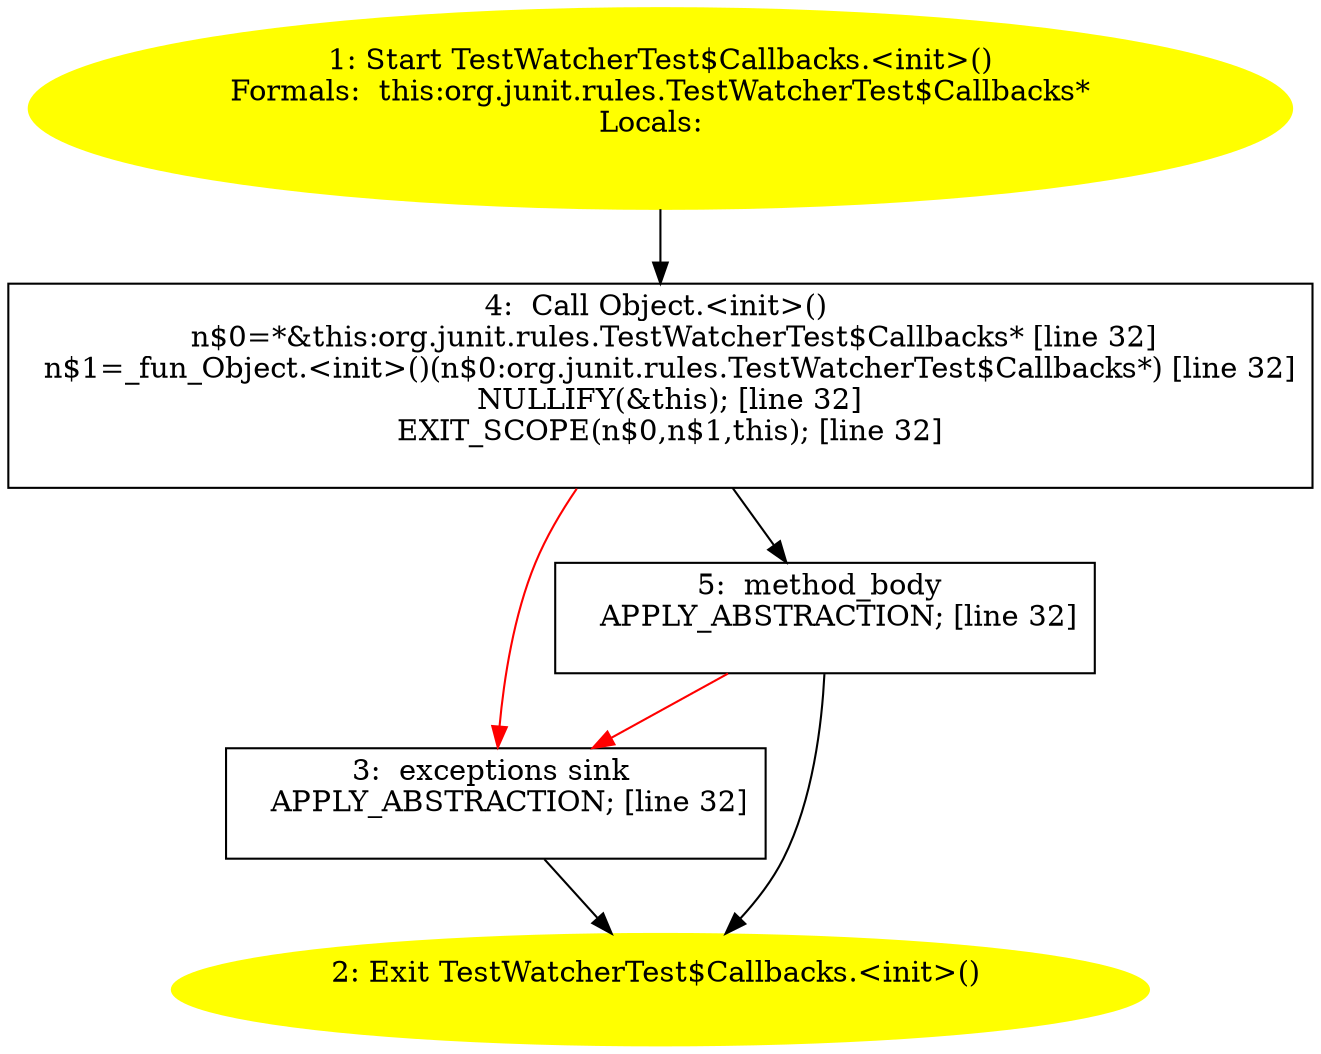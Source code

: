 /* @generated */
digraph cfg {
"org.junit.rules.TestWatcherTest$Callbacks.<init>().b3855374fe44f00da3f56b51f40f157e_1" [label="1: Start TestWatcherTest$Callbacks.<init>()\nFormals:  this:org.junit.rules.TestWatcherTest$Callbacks*\nLocals:  \n  " color=yellow style=filled]
	

	 "org.junit.rules.TestWatcherTest$Callbacks.<init>().b3855374fe44f00da3f56b51f40f157e_1" -> "org.junit.rules.TestWatcherTest$Callbacks.<init>().b3855374fe44f00da3f56b51f40f157e_4" ;
"org.junit.rules.TestWatcherTest$Callbacks.<init>().b3855374fe44f00da3f56b51f40f157e_2" [label="2: Exit TestWatcherTest$Callbacks.<init>() \n  " color=yellow style=filled]
	

"org.junit.rules.TestWatcherTest$Callbacks.<init>().b3855374fe44f00da3f56b51f40f157e_3" [label="3:  exceptions sink \n   APPLY_ABSTRACTION; [line 32]\n " shape="box"]
	

	 "org.junit.rules.TestWatcherTest$Callbacks.<init>().b3855374fe44f00da3f56b51f40f157e_3" -> "org.junit.rules.TestWatcherTest$Callbacks.<init>().b3855374fe44f00da3f56b51f40f157e_2" ;
"org.junit.rules.TestWatcherTest$Callbacks.<init>().b3855374fe44f00da3f56b51f40f157e_4" [label="4:  Call Object.<init>() \n   n$0=*&this:org.junit.rules.TestWatcherTest$Callbacks* [line 32]\n  n$1=_fun_Object.<init>()(n$0:org.junit.rules.TestWatcherTest$Callbacks*) [line 32]\n  NULLIFY(&this); [line 32]\n  EXIT_SCOPE(n$0,n$1,this); [line 32]\n " shape="box"]
	

	 "org.junit.rules.TestWatcherTest$Callbacks.<init>().b3855374fe44f00da3f56b51f40f157e_4" -> "org.junit.rules.TestWatcherTest$Callbacks.<init>().b3855374fe44f00da3f56b51f40f157e_5" ;
	 "org.junit.rules.TestWatcherTest$Callbacks.<init>().b3855374fe44f00da3f56b51f40f157e_4" -> "org.junit.rules.TestWatcherTest$Callbacks.<init>().b3855374fe44f00da3f56b51f40f157e_3" [color="red" ];
"org.junit.rules.TestWatcherTest$Callbacks.<init>().b3855374fe44f00da3f56b51f40f157e_5" [label="5:  method_body \n   APPLY_ABSTRACTION; [line 32]\n " shape="box"]
	

	 "org.junit.rules.TestWatcherTest$Callbacks.<init>().b3855374fe44f00da3f56b51f40f157e_5" -> "org.junit.rules.TestWatcherTest$Callbacks.<init>().b3855374fe44f00da3f56b51f40f157e_2" ;
	 "org.junit.rules.TestWatcherTest$Callbacks.<init>().b3855374fe44f00da3f56b51f40f157e_5" -> "org.junit.rules.TestWatcherTest$Callbacks.<init>().b3855374fe44f00da3f56b51f40f157e_3" [color="red" ];
}
